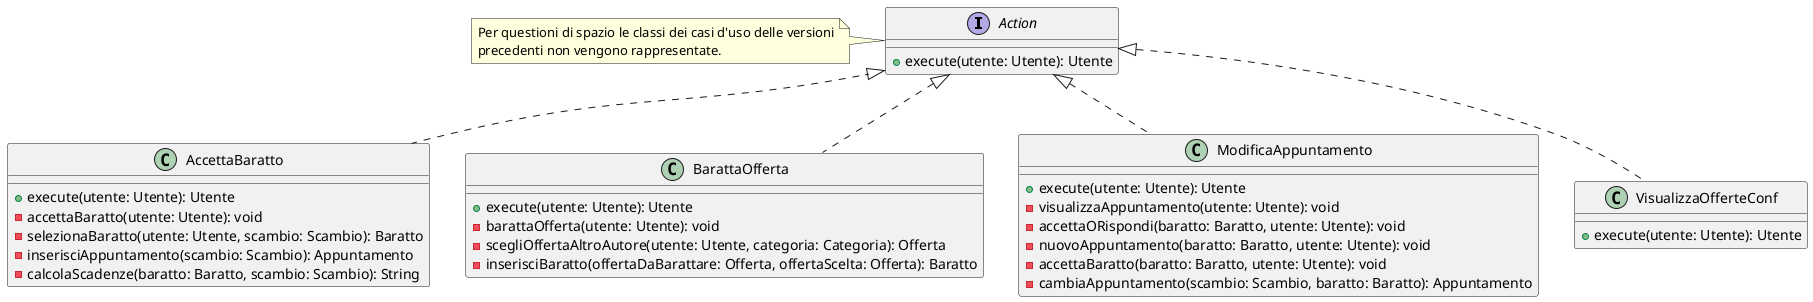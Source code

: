 @startuml controller

interface Action{
    +execute(utente: Utente): Utente
}

note left of Action
    Per questioni di spazio le classi dei casi d'uso delle versioni
    precedenti non vengono rappresentate.
endnote

class AccettaBaratto implements Action{
    +execute(utente: Utente): Utente
    -accettaBaratto(utente: Utente): void
    -selezionaBaratto(utente: Utente, scambio: Scambio): Baratto
    -inserisciAppuntamento(scambio: Scambio): Appuntamento
    -calcolaScadenze(baratto: Baratto, scambio: Scambio): String
}


class BarattaOfferta implements Action{
    +execute(utente: Utente): Utente
    -barattaOfferta(utente: Utente): void
    -scegliOffertaAltroAutore(utente: Utente, categoria: Categoria): Offerta
    -inserisciBaratto(offertaDaBarattare: Offerta, offertaScelta: Offerta): Baratto
}


class ModificaAppuntamento implements Action{
    +execute(utente: Utente): Utente
    -visualizzaAppuntamento(utente: Utente): void
    -accettaORispondi(baratto: Baratto, utente: Utente): void
    -nuovoAppuntamento(baratto: Baratto, utente: Utente): void
    -accettaBaratto(baratto: Baratto, utente: Utente): void
    -cambiaAppuntamento(scambio: Scambio, baratto: Baratto): Appuntamento
}

class VisualizzaOfferteConf implements Action{
    +execute(utente: Utente): Utente
}
@enduml
